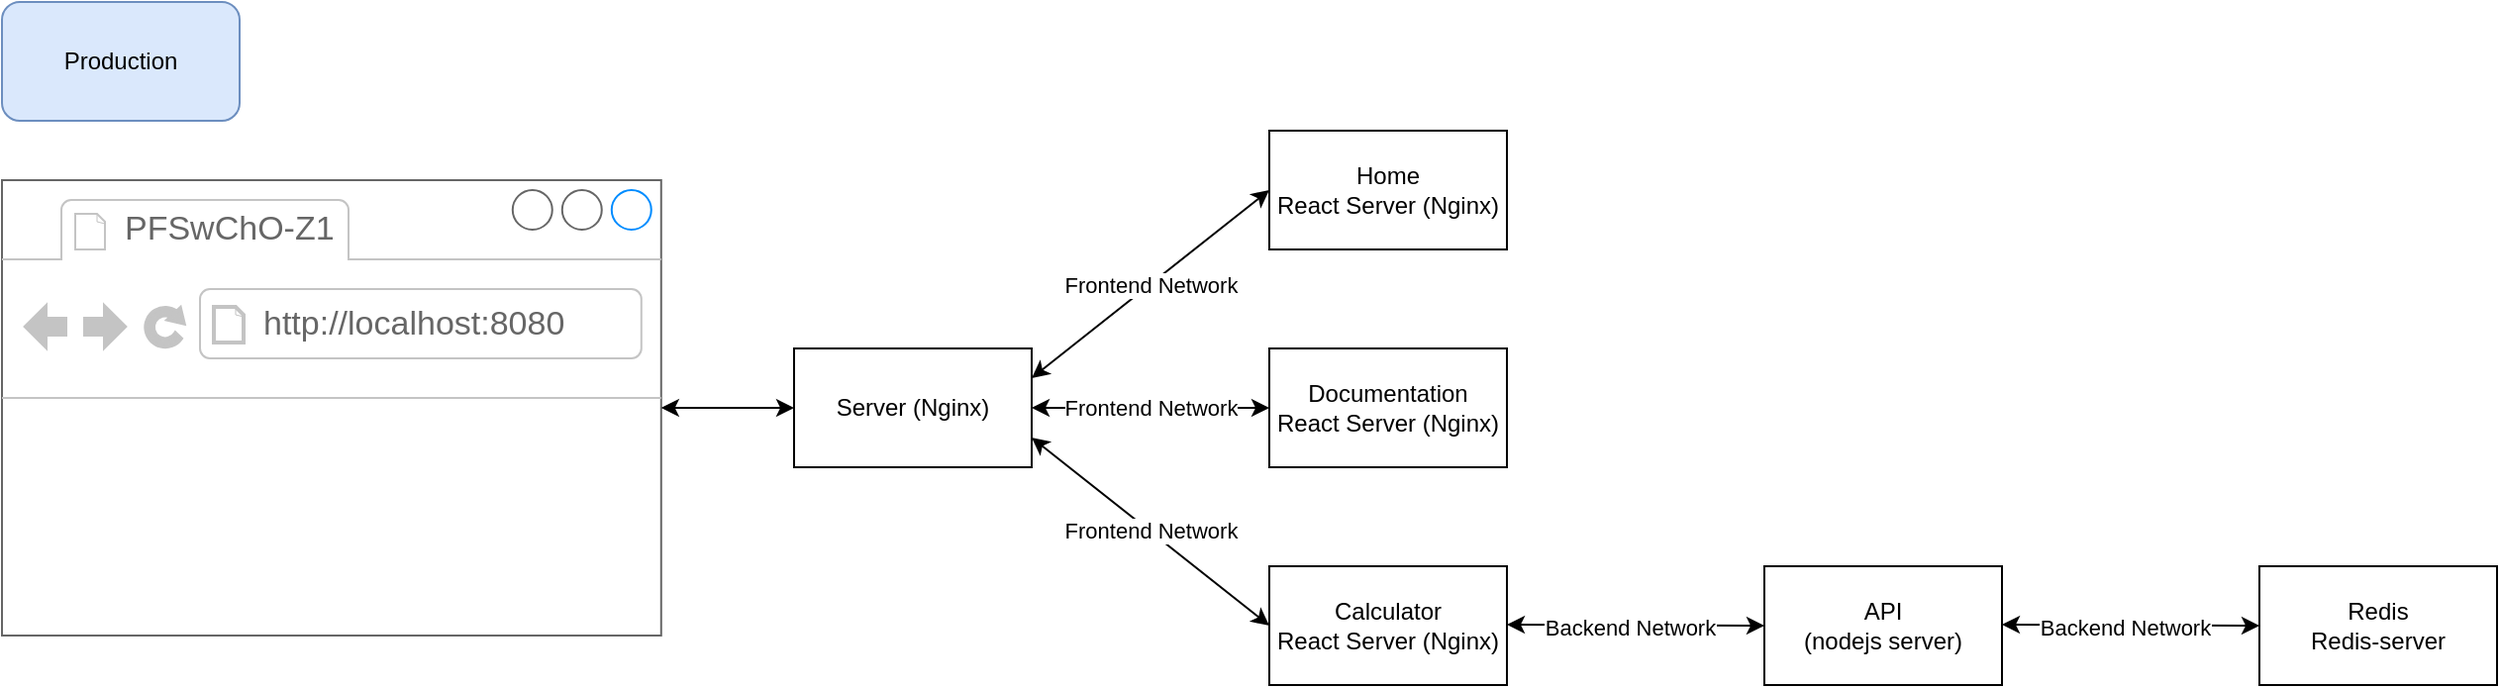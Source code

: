 <mxfile version="16.2.4" type="device"><diagram id="Km-yFuguFWre0-6hGTKS" name="Page-1"><mxGraphModel dx="780" dy="1184" grid="1" gridSize="10" guides="1" tooltips="1" connect="1" arrows="1" fold="1" page="1" pageScale="1" pageWidth="827" pageHeight="1169" math="0" shadow="0"><root><mxCell id="0"/><mxCell id="1" parent="0"/><mxCell id="YBpmEjzPNl3e-IJRehnQ-1" value="" style="strokeWidth=1;shadow=0;dashed=0;align=center;html=1;shape=mxgraph.mockup.containers.browserWindow;rSize=0;strokeColor=#666666;strokeColor2=#008cff;strokeColor3=#c4c4c4;mainText=,;recursiveResize=0;" parent="1" vertex="1"><mxGeometry x="30" y="220" width="332.89" height="230" as="geometry"/></mxCell><mxCell id="YBpmEjzPNl3e-IJRehnQ-2" value="PFSwChO-Z1" style="strokeWidth=1;shadow=0;dashed=0;align=center;html=1;shape=mxgraph.mockup.containers.anchor;fontSize=17;fontColor=#666666;align=left;" parent="YBpmEjzPNl3e-IJRehnQ-1" vertex="1"><mxGeometry x="60" y="12" width="110" height="26" as="geometry"/></mxCell><mxCell id="YBpmEjzPNl3e-IJRehnQ-3" value="http://localhost:8080" style="strokeWidth=1;shadow=0;dashed=0;align=center;html=1;shape=mxgraph.mockup.containers.anchor;rSize=0;fontSize=17;fontColor=#666666;align=left;" parent="YBpmEjzPNl3e-IJRehnQ-1" vertex="1"><mxGeometry x="130" y="60" width="250" height="26" as="geometry"/></mxCell><mxCell id="YBpmEjzPNl3e-IJRehnQ-4" value="Server (Nginx)" style="rounded=0;whiteSpace=wrap;html=1;" parent="1" vertex="1"><mxGeometry x="430" y="305" width="120" height="60" as="geometry"/></mxCell><mxCell id="YBpmEjzPNl3e-IJRehnQ-5" value="" style="endArrow=classic;startArrow=classic;html=1;rounded=0;entryX=0;entryY=0.5;entryDx=0;entryDy=0;" parent="1" source="YBpmEjzPNl3e-IJRehnQ-1" target="YBpmEjzPNl3e-IJRehnQ-4" edge="1"><mxGeometry width="50" height="50" relative="1" as="geometry"><mxPoint x="350" y="380" as="sourcePoint"/><mxPoint x="400" y="330" as="targetPoint"/></mxGeometry></mxCell><mxCell id="YBpmEjzPNl3e-IJRehnQ-6" value="Home&lt;br&gt;React Server (Nginx)" style="rounded=0;whiteSpace=wrap;html=1;" parent="1" vertex="1"><mxGeometry x="670" y="195" width="120" height="60" as="geometry"/></mxCell><mxCell id="YBpmEjzPNl3e-IJRehnQ-7" value="&lt;span&gt;Documentation&lt;br&gt;React Server (Nginx)&lt;/span&gt;" style="rounded=0;whiteSpace=wrap;html=1;" parent="1" vertex="1"><mxGeometry x="670" y="305" width="120" height="60" as="geometry"/></mxCell><mxCell id="YBpmEjzPNl3e-IJRehnQ-8" value="&lt;span&gt;Calculator&lt;br&gt;React Server (Nginx)&lt;/span&gt;" style="rounded=0;whiteSpace=wrap;html=1;" parent="1" vertex="1"><mxGeometry x="670" y="415" width="120" height="60" as="geometry"/></mxCell><mxCell id="YBpmEjzPNl3e-IJRehnQ-9" value="Frontend Network" style="endArrow=classic;startArrow=classic;html=1;rounded=0;entryX=0;entryY=0.5;entryDx=0;entryDy=0;exitX=1;exitY=0.25;exitDx=0;exitDy=0;" parent="1" source="YBpmEjzPNl3e-IJRehnQ-4" target="YBpmEjzPNl3e-IJRehnQ-6" edge="1"><mxGeometry width="50" height="50" relative="1" as="geometry"><mxPoint x="500" y="250" as="sourcePoint"/><mxPoint x="550" y="200" as="targetPoint"/></mxGeometry></mxCell><mxCell id="YBpmEjzPNl3e-IJRehnQ-11" value="Frontend Network" style="endArrow=classic;startArrow=classic;html=1;rounded=0;entryX=0;entryY=0.5;entryDx=0;entryDy=0;exitX=1;exitY=0.75;exitDx=0;exitDy=0;" parent="1" source="YBpmEjzPNl3e-IJRehnQ-4" target="YBpmEjzPNl3e-IJRehnQ-8" edge="1"><mxGeometry width="50" height="50" relative="1" as="geometry"><mxPoint x="510" y="515" as="sourcePoint"/><mxPoint x="580.0" y="410" as="targetPoint"/></mxGeometry></mxCell><mxCell id="YBpmEjzPNl3e-IJRehnQ-12" value="Frontend Network" style="endArrow=classic;startArrow=classic;html=1;rounded=0;entryX=0;entryY=0.5;entryDx=0;entryDy=0;exitX=1;exitY=0.5;exitDx=0;exitDy=0;" parent="1" source="YBpmEjzPNl3e-IJRehnQ-4" target="YBpmEjzPNl3e-IJRehnQ-7" edge="1"><mxGeometry width="50" height="50" relative="1" as="geometry"><mxPoint x="570" y="350" as="sourcePoint"/><mxPoint x="640.0" y="450" as="targetPoint"/></mxGeometry></mxCell><mxCell id="YBpmEjzPNl3e-IJRehnQ-13" value="" style="endArrow=classic;startArrow=classic;html=1;rounded=0;exitX=1;exitY=0.5;exitDx=0;exitDy=0;" parent="1" edge="1"><mxGeometry width="50" height="50" relative="1" as="geometry"><mxPoint x="790" y="444.5" as="sourcePoint"/><mxPoint x="920" y="445" as="targetPoint"/></mxGeometry></mxCell><mxCell id="YBpmEjzPNl3e-IJRehnQ-14" value="Backend Network" style="edgeLabel;html=1;align=center;verticalAlign=middle;resizable=0;points=[];" parent="YBpmEjzPNl3e-IJRehnQ-13" vertex="1" connectable="0"><mxGeometry x="-0.256" y="-1" relative="1" as="geometry"><mxPoint x="13" as="offset"/></mxGeometry></mxCell><mxCell id="YBpmEjzPNl3e-IJRehnQ-15" value="Redis&lt;br&gt;Redis-server" style="rounded=0;whiteSpace=wrap;html=1;" parent="1" vertex="1"><mxGeometry x="1170" y="415" width="120" height="60" as="geometry"/></mxCell><mxCell id="YBpmEjzPNl3e-IJRehnQ-16" value="Production" style="rounded=1;whiteSpace=wrap;html=1;fillColor=#dae8fc;strokeColor=#6c8ebf;" parent="1" vertex="1"><mxGeometry x="30" y="130" width="120" height="60" as="geometry"/></mxCell><mxCell id="2cFdMx8wQnUT9SadMwWL-1" value="API&lt;br&gt;(nodejs server)" style="rounded=0;whiteSpace=wrap;html=1;" vertex="1" parent="1"><mxGeometry x="920" y="415" width="120" height="60" as="geometry"/></mxCell><mxCell id="2cFdMx8wQnUT9SadMwWL-2" value="" style="endArrow=classic;startArrow=classic;html=1;rounded=0;exitX=1;exitY=0.5;exitDx=0;exitDy=0;" edge="1" parent="1"><mxGeometry width="50" height="50" relative="1" as="geometry"><mxPoint x="1040" y="444.5" as="sourcePoint"/><mxPoint x="1170" y="445" as="targetPoint"/></mxGeometry></mxCell><mxCell id="2cFdMx8wQnUT9SadMwWL-3" value="Backend Network" style="edgeLabel;html=1;align=center;verticalAlign=middle;resizable=0;points=[];" vertex="1" connectable="0" parent="2cFdMx8wQnUT9SadMwWL-2"><mxGeometry x="-0.256" y="-1" relative="1" as="geometry"><mxPoint x="13" as="offset"/></mxGeometry></mxCell></root></mxGraphModel></diagram></mxfile>